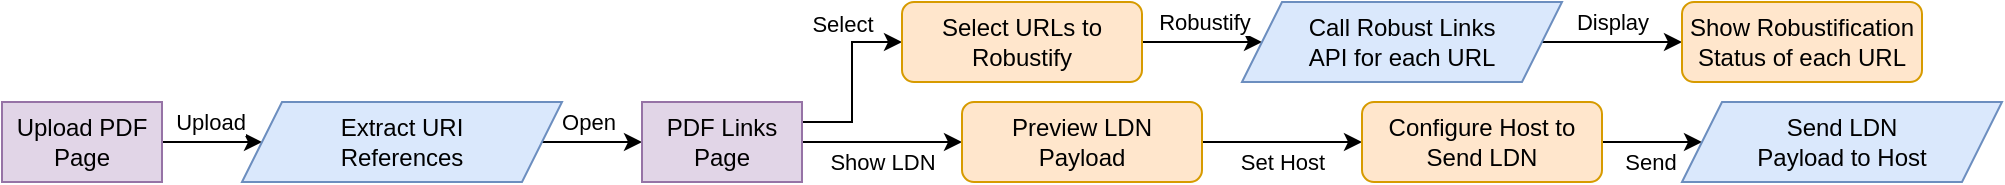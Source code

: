 <mxfile version="14.9.7" type="device"><diagram id="goXm3BoLiKmUFwwpOIiW" name="Page-1"><mxGraphModel dx="1477" dy="905" grid="1" gridSize="10" guides="1" tooltips="1" connect="1" arrows="1" fold="1" page="1" pageScale="1" pageWidth="850" pageHeight="1100" math="0" shadow="0"><root><mxCell id="0"/><mxCell id="1" parent="0"/><mxCell id="0smgXLyudnZJQTsYwcSB-6" style="edgeStyle=orthogonalEdgeStyle;rounded=0;orthogonalLoop=1;jettySize=auto;html=1;entryX=0;entryY=0.5;entryDx=0;entryDy=0;" edge="1" parent="1" source="0smgXLyudnZJQTsYwcSB-1" target="0smgXLyudnZJQTsYwcSB-31"><mxGeometry relative="1" as="geometry"><mxPoint x="200" y="180" as="targetPoint"/></mxGeometry></mxCell><mxCell id="0smgXLyudnZJQTsYwcSB-9" value="Upload" style="edgeLabel;html=1;align=center;verticalAlign=middle;resizable=0;points=[];" vertex="1" connectable="0" parent="0smgXLyudnZJQTsYwcSB-6"><mxGeometry x="-0.3" y="1" relative="1" as="geometry"><mxPoint x="6" y="-9" as="offset"/></mxGeometry></mxCell><mxCell id="0smgXLyudnZJQTsYwcSB-1" value="&lt;div&gt;Upload PDF&lt;/div&gt;&lt;div&gt;Page&lt;/div&gt;" style="rounded=0;whiteSpace=wrap;html=1;fillColor=#e1d5e7;strokeColor=#9673a6;" vertex="1" parent="1"><mxGeometry x="40" y="160" width="80" height="40" as="geometry"/></mxCell><mxCell id="0smgXLyudnZJQTsYwcSB-8" style="edgeStyle=orthogonalEdgeStyle;rounded=0;orthogonalLoop=1;jettySize=auto;html=1;entryX=0;entryY=0.5;entryDx=0;entryDy=0;exitX=1;exitY=0.5;exitDx=0;exitDy=0;" edge="1" parent="1" source="0smgXLyudnZJQTsYwcSB-31" target="0smgXLyudnZJQTsYwcSB-7"><mxGeometry relative="1" as="geometry"><mxPoint x="280" y="180" as="sourcePoint"/></mxGeometry></mxCell><mxCell id="0smgXLyudnZJQTsYwcSB-10" value="Open" style="edgeLabel;html=1;align=center;verticalAlign=middle;resizable=0;points=[];" vertex="1" connectable="0" parent="0smgXLyudnZJQTsYwcSB-8"><mxGeometry x="-0.075" y="1" relative="1" as="geometry"><mxPoint y="-9" as="offset"/></mxGeometry></mxCell><mxCell id="0smgXLyudnZJQTsYwcSB-16" style="edgeStyle=orthogonalEdgeStyle;rounded=0;orthogonalLoop=1;jettySize=auto;html=1;exitX=1;exitY=0.5;exitDx=0;exitDy=0;entryX=0;entryY=0.5;entryDx=0;entryDy=0;" edge="1" parent="1" source="0smgXLyudnZJQTsYwcSB-14" target="0smgXLyudnZJQTsYwcSB-15"><mxGeometry relative="1" as="geometry"/></mxCell><mxCell id="0smgXLyudnZJQTsYwcSB-24" value="Set Host" style="edgeLabel;html=1;align=center;verticalAlign=middle;resizable=0;points=[];" vertex="1" connectable="0" parent="0smgXLyudnZJQTsYwcSB-16"><mxGeometry x="-0.013" y="1" relative="1" as="geometry"><mxPoint y="11" as="offset"/></mxGeometry></mxCell><mxCell id="0smgXLyudnZJQTsYwcSB-17" style="edgeStyle=orthogonalEdgeStyle;rounded=0;orthogonalLoop=1;jettySize=auto;html=1;exitX=1;exitY=0.5;exitDx=0;exitDy=0;entryX=0;entryY=0.5;entryDx=0;entryDy=0;" edge="1" parent="1" source="0smgXLyudnZJQTsYwcSB-7" target="0smgXLyudnZJQTsYwcSB-14"><mxGeometry relative="1" as="geometry"/></mxCell><mxCell id="0smgXLyudnZJQTsYwcSB-23" value="Show LDN" style="edgeLabel;html=1;align=center;verticalAlign=middle;resizable=0;points=[];" vertex="1" connectable="0" parent="0smgXLyudnZJQTsYwcSB-17"><mxGeometry x="-0.2" y="-2" relative="1" as="geometry"><mxPoint x="8" y="8" as="offset"/></mxGeometry></mxCell><mxCell id="0smgXLyudnZJQTsYwcSB-19" style="edgeStyle=orthogonalEdgeStyle;rounded=0;orthogonalLoop=1;jettySize=auto;html=1;exitX=1;exitY=0.25;exitDx=0;exitDy=0;entryX=0;entryY=0.5;entryDx=0;entryDy=0;" edge="1" parent="1" source="0smgXLyudnZJQTsYwcSB-7" target="0smgXLyudnZJQTsYwcSB-18"><mxGeometry relative="1" as="geometry"/></mxCell><mxCell id="0smgXLyudnZJQTsYwcSB-20" value="Select" style="edgeLabel;html=1;align=center;verticalAlign=middle;resizable=0;points=[];" vertex="1" connectable="0" parent="0smgXLyudnZJQTsYwcSB-19"><mxGeometry x="-0.029" relative="1" as="geometry"><mxPoint x="-5" y="-31" as="offset"/></mxGeometry></mxCell><mxCell id="0smgXLyudnZJQTsYwcSB-7" value="&lt;div&gt;PDF Links&lt;/div&gt;&lt;div&gt;Page&lt;/div&gt;" style="rounded=0;whiteSpace=wrap;html=1;fillColor=#e1d5e7;strokeColor=#9673a6;" vertex="1" parent="1"><mxGeometry x="360" y="160" width="80" height="40" as="geometry"/></mxCell><mxCell id="0smgXLyudnZJQTsYwcSB-30" value="Display" style="edgeStyle=orthogonalEdgeStyle;rounded=0;orthogonalLoop=1;jettySize=auto;html=1;exitX=1;exitY=0.5;exitDx=0;exitDy=0;entryX=0;entryY=0.5;entryDx=0;entryDy=0;" edge="1" parent="1" source="0smgXLyudnZJQTsYwcSB-32" target="0smgXLyudnZJQTsYwcSB-29"><mxGeometry y="10" relative="1" as="geometry"><mxPoint x="790" y="130" as="sourcePoint"/><mxPoint as="offset"/></mxGeometry></mxCell><mxCell id="0smgXLyudnZJQTsYwcSB-14" value="&lt;div&gt;Preview LDN&lt;/div&gt;&lt;div&gt;Payload&lt;br&gt;&lt;/div&gt;" style="rounded=1;whiteSpace=wrap;html=1;fillColor=#ffe6cc;strokeColor=#d79b00;" vertex="1" parent="1"><mxGeometry x="520" y="160" width="120" height="40" as="geometry"/></mxCell><mxCell id="0smgXLyudnZJQTsYwcSB-26" style="edgeStyle=orthogonalEdgeStyle;rounded=0;orthogonalLoop=1;jettySize=auto;html=1;exitX=1;exitY=0.5;exitDx=0;exitDy=0;entryX=0;entryY=0.5;entryDx=0;entryDy=0;" edge="1" parent="1" source="0smgXLyudnZJQTsYwcSB-15" target="0smgXLyudnZJQTsYwcSB-33"><mxGeometry relative="1" as="geometry"><mxPoint x="880" y="180" as="targetPoint"/></mxGeometry></mxCell><mxCell id="0smgXLyudnZJQTsYwcSB-27" value="Send" style="edgeLabel;html=1;align=center;verticalAlign=middle;resizable=0;points=[];" vertex="1" connectable="0" parent="0smgXLyudnZJQTsYwcSB-26"><mxGeometry x="-0.255" y="-4" relative="1" as="geometry"><mxPoint x="5" y="6" as="offset"/></mxGeometry></mxCell><mxCell id="0smgXLyudnZJQTsYwcSB-15" value="&lt;div&gt;Configure Host to&lt;/div&gt;&lt;div&gt;Send LDN&lt;/div&gt;" style="rounded=1;whiteSpace=wrap;html=1;fillColor=#ffe6cc;strokeColor=#d79b00;" vertex="1" parent="1"><mxGeometry x="720" y="160" width="120" height="40" as="geometry"/></mxCell><mxCell id="0smgXLyudnZJQTsYwcSB-21" style="edgeStyle=orthogonalEdgeStyle;rounded=0;orthogonalLoop=1;jettySize=auto;html=1;exitX=1;exitY=0.5;exitDx=0;exitDy=0;entryX=0;entryY=0.5;entryDx=0;entryDy=0;" edge="1" parent="1" source="0smgXLyudnZJQTsYwcSB-18" target="0smgXLyudnZJQTsYwcSB-32"><mxGeometry relative="1" as="geometry"><mxPoint x="670" y="130" as="targetPoint"/></mxGeometry></mxCell><mxCell id="0smgXLyudnZJQTsYwcSB-22" value="Robustify" style="edgeLabel;html=1;align=center;verticalAlign=middle;resizable=0;points=[];" vertex="1" connectable="0" parent="0smgXLyudnZJQTsYwcSB-21"><mxGeometry x="-0.325" y="2" relative="1" as="geometry"><mxPoint x="10" y="-8" as="offset"/></mxGeometry></mxCell><mxCell id="0smgXLyudnZJQTsYwcSB-18" value="&lt;div&gt;Select URLs to&lt;/div&gt;&lt;div&gt;Robustify&lt;br&gt;&lt;/div&gt;" style="rounded=1;whiteSpace=wrap;html=1;fillColor=#ffe6cc;strokeColor=#d79b00;" vertex="1" parent="1"><mxGeometry x="490" y="110" width="120" height="40" as="geometry"/></mxCell><mxCell id="0smgXLyudnZJQTsYwcSB-29" value="&lt;div&gt;Show Robustification&lt;/div&gt;&lt;div&gt;Status of each URL&lt;br&gt;&lt;/div&gt;" style="rounded=1;whiteSpace=wrap;html=1;fillColor=#ffe6cc;strokeColor=#d79b00;" vertex="1" parent="1"><mxGeometry x="880" y="110" width="120" height="40" as="geometry"/></mxCell><mxCell id="0smgXLyudnZJQTsYwcSB-31" value="&lt;div&gt;Extract URI&lt;/div&gt;&lt;div&gt;References&lt;/div&gt;" style="shape=parallelogram;perimeter=parallelogramPerimeter;whiteSpace=wrap;html=1;fixedSize=1;fillColor=#dae8fc;strokeColor=#6c8ebf;" vertex="1" parent="1"><mxGeometry x="160" y="160" width="160" height="40" as="geometry"/></mxCell><mxCell id="0smgXLyudnZJQTsYwcSB-32" value="&lt;div&gt;Call Robust Links&lt;/div&gt;&lt;div&gt;API for each URL&lt;br&gt;&lt;/div&gt;" style="shape=parallelogram;perimeter=parallelogramPerimeter;whiteSpace=wrap;html=1;fixedSize=1;fillColor=#dae8fc;strokeColor=#6c8ebf;" vertex="1" parent="1"><mxGeometry x="660" y="110" width="160" height="40" as="geometry"/></mxCell><mxCell id="0smgXLyudnZJQTsYwcSB-33" value="&lt;div&gt;Send LDN&lt;/div&gt;&lt;div&gt;Payload to Host&lt;br&gt;&lt;/div&gt;" style="shape=parallelogram;perimeter=parallelogramPerimeter;whiteSpace=wrap;html=1;fixedSize=1;fillColor=#dae8fc;strokeColor=#6c8ebf;" vertex="1" parent="1"><mxGeometry x="880" y="160" width="160" height="40" as="geometry"/></mxCell></root></mxGraphModel></diagram></mxfile>